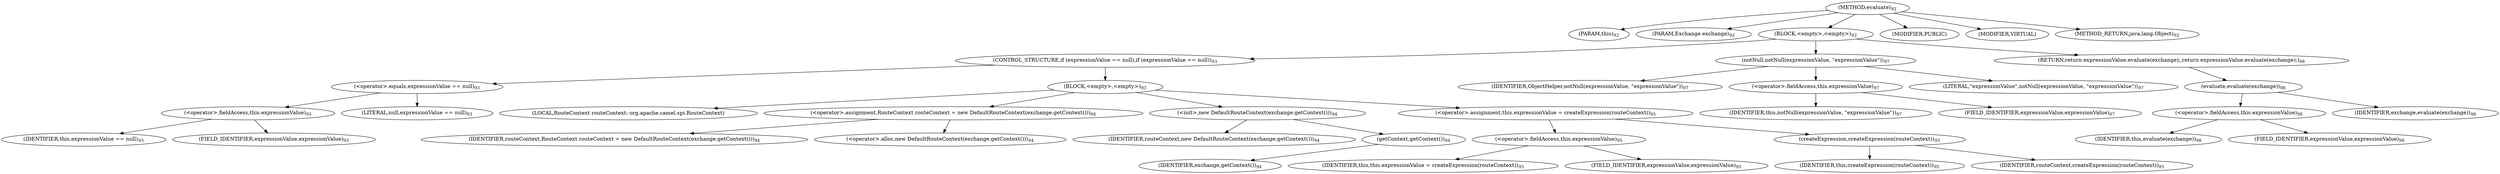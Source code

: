 digraph "evaluate" {  
"177" [label = <(METHOD,evaluate)<SUB>92</SUB>> ]
"17" [label = <(PARAM,this)<SUB>92</SUB>> ]
"178" [label = <(PARAM,Exchange exchange)<SUB>92</SUB>> ]
"179" [label = <(BLOCK,&lt;empty&gt;,&lt;empty&gt;)<SUB>92</SUB>> ]
"180" [label = <(CONTROL_STRUCTURE,if (expressionValue == null),if (expressionValue == null))<SUB>93</SUB>> ]
"181" [label = <(&lt;operator&gt;.equals,expressionValue == null)<SUB>93</SUB>> ]
"182" [label = <(&lt;operator&gt;.fieldAccess,this.expressionValue)<SUB>93</SUB>> ]
"183" [label = <(IDENTIFIER,this,expressionValue == null)<SUB>93</SUB>> ]
"184" [label = <(FIELD_IDENTIFIER,expressionValue,expressionValue)<SUB>93</SUB>> ]
"185" [label = <(LITERAL,null,expressionValue == null)<SUB>93</SUB>> ]
"186" [label = <(BLOCK,&lt;empty&gt;,&lt;empty&gt;)<SUB>93</SUB>> ]
"15" [label = <(LOCAL,RouteContext routeContext: org.apache.camel.spi.RouteContext)> ]
"187" [label = <(&lt;operator&gt;.assignment,RouteContext routeContext = new DefaultRouteContext(exchange.getContext()))<SUB>94</SUB>> ]
"188" [label = <(IDENTIFIER,routeContext,RouteContext routeContext = new DefaultRouteContext(exchange.getContext()))<SUB>94</SUB>> ]
"189" [label = <(&lt;operator&gt;.alloc,new DefaultRouteContext(exchange.getContext()))<SUB>94</SUB>> ]
"190" [label = <(&lt;init&gt;,new DefaultRouteContext(exchange.getContext()))<SUB>94</SUB>> ]
"14" [label = <(IDENTIFIER,routeContext,new DefaultRouteContext(exchange.getContext()))<SUB>94</SUB>> ]
"191" [label = <(getContext,getContext())<SUB>94</SUB>> ]
"192" [label = <(IDENTIFIER,exchange,getContext())<SUB>94</SUB>> ]
"193" [label = <(&lt;operator&gt;.assignment,this.expressionValue = createExpression(routeContext))<SUB>95</SUB>> ]
"194" [label = <(&lt;operator&gt;.fieldAccess,this.expressionValue)<SUB>95</SUB>> ]
"195" [label = <(IDENTIFIER,this,this.expressionValue = createExpression(routeContext))<SUB>95</SUB>> ]
"196" [label = <(FIELD_IDENTIFIER,expressionValue,expressionValue)<SUB>95</SUB>> ]
"197" [label = <(createExpression,createExpression(routeContext))<SUB>95</SUB>> ]
"16" [label = <(IDENTIFIER,this,createExpression(routeContext))<SUB>95</SUB>> ]
"198" [label = <(IDENTIFIER,routeContext,createExpression(routeContext))<SUB>95</SUB>> ]
"199" [label = <(notNull,notNull(expressionValue, &quot;expressionValue&quot;))<SUB>97</SUB>> ]
"200" [label = <(IDENTIFIER,ObjectHelper,notNull(expressionValue, &quot;expressionValue&quot;))<SUB>97</SUB>> ]
"201" [label = <(&lt;operator&gt;.fieldAccess,this.expressionValue)<SUB>97</SUB>> ]
"202" [label = <(IDENTIFIER,this,notNull(expressionValue, &quot;expressionValue&quot;))<SUB>97</SUB>> ]
"203" [label = <(FIELD_IDENTIFIER,expressionValue,expressionValue)<SUB>97</SUB>> ]
"204" [label = <(LITERAL,&quot;expressionValue&quot;,notNull(expressionValue, &quot;expressionValue&quot;))<SUB>97</SUB>> ]
"205" [label = <(RETURN,return expressionValue.evaluate(exchange);,return expressionValue.evaluate(exchange);)<SUB>98</SUB>> ]
"206" [label = <(evaluate,evaluate(exchange))<SUB>98</SUB>> ]
"207" [label = <(&lt;operator&gt;.fieldAccess,this.expressionValue)<SUB>98</SUB>> ]
"208" [label = <(IDENTIFIER,this,evaluate(exchange))<SUB>98</SUB>> ]
"209" [label = <(FIELD_IDENTIFIER,expressionValue,expressionValue)<SUB>98</SUB>> ]
"210" [label = <(IDENTIFIER,exchange,evaluate(exchange))<SUB>98</SUB>> ]
"211" [label = <(MODIFIER,PUBLIC)> ]
"212" [label = <(MODIFIER,VIRTUAL)> ]
"213" [label = <(METHOD_RETURN,java.lang.Object)<SUB>92</SUB>> ]
  "177" -> "17" 
  "177" -> "178" 
  "177" -> "179" 
  "177" -> "211" 
  "177" -> "212" 
  "177" -> "213" 
  "179" -> "180" 
  "179" -> "199" 
  "179" -> "205" 
  "180" -> "181" 
  "180" -> "186" 
  "181" -> "182" 
  "181" -> "185" 
  "182" -> "183" 
  "182" -> "184" 
  "186" -> "15" 
  "186" -> "187" 
  "186" -> "190" 
  "186" -> "193" 
  "187" -> "188" 
  "187" -> "189" 
  "190" -> "14" 
  "190" -> "191" 
  "191" -> "192" 
  "193" -> "194" 
  "193" -> "197" 
  "194" -> "195" 
  "194" -> "196" 
  "197" -> "16" 
  "197" -> "198" 
  "199" -> "200" 
  "199" -> "201" 
  "199" -> "204" 
  "201" -> "202" 
  "201" -> "203" 
  "205" -> "206" 
  "206" -> "207" 
  "206" -> "210" 
  "207" -> "208" 
  "207" -> "209" 
}
